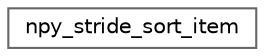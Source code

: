 digraph "Graphical Class Hierarchy"
{
 // LATEX_PDF_SIZE
  bgcolor="transparent";
  edge [fontname=Helvetica,fontsize=10,labelfontname=Helvetica,labelfontsize=10];
  node [fontname=Helvetica,fontsize=10,shape=box,height=0.2,width=0.4];
  rankdir="LR";
  Node0 [id="Node000000",label="npy_stride_sort_item",height=0.2,width=0.4,color="grey40", fillcolor="white", style="filled",URL="$d2/d7c/structnpy__stride__sort__item.html",tooltip=" "];
}
